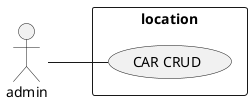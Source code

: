 @startuml location(sprint 1)
left to right direction
actor "admin" as ad
rectangle location {
  usecase "CAR CRUD" as UC1

}
ad -- UC1
@enduml